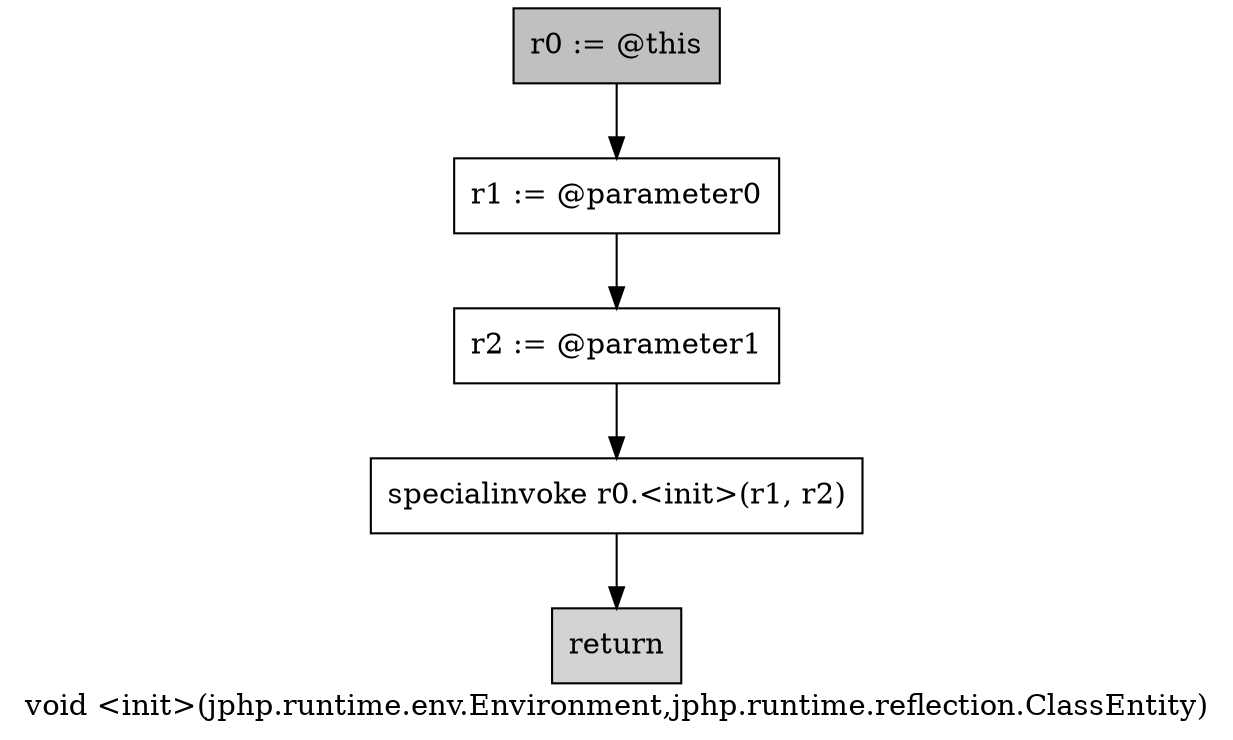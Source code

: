 digraph "void <init>(jphp.runtime.env.Environment,jphp.runtime.reflection.ClassEntity)" {
    label="void <init>(jphp.runtime.env.Environment,jphp.runtime.reflection.ClassEntity)";
    node [shape=box];
    "0" [style=filled,fillcolor=gray,label="r0 := @this",];
    "1" [label="r1 := @parameter0",];
    "0"->"1";
    "2" [label="r2 := @parameter1",];
    "1"->"2";
    "3" [label="specialinvoke r0.<init>(r1, r2)",];
    "2"->"3";
    "4" [style=filled,fillcolor=lightgray,label="return",];
    "3"->"4";
}
